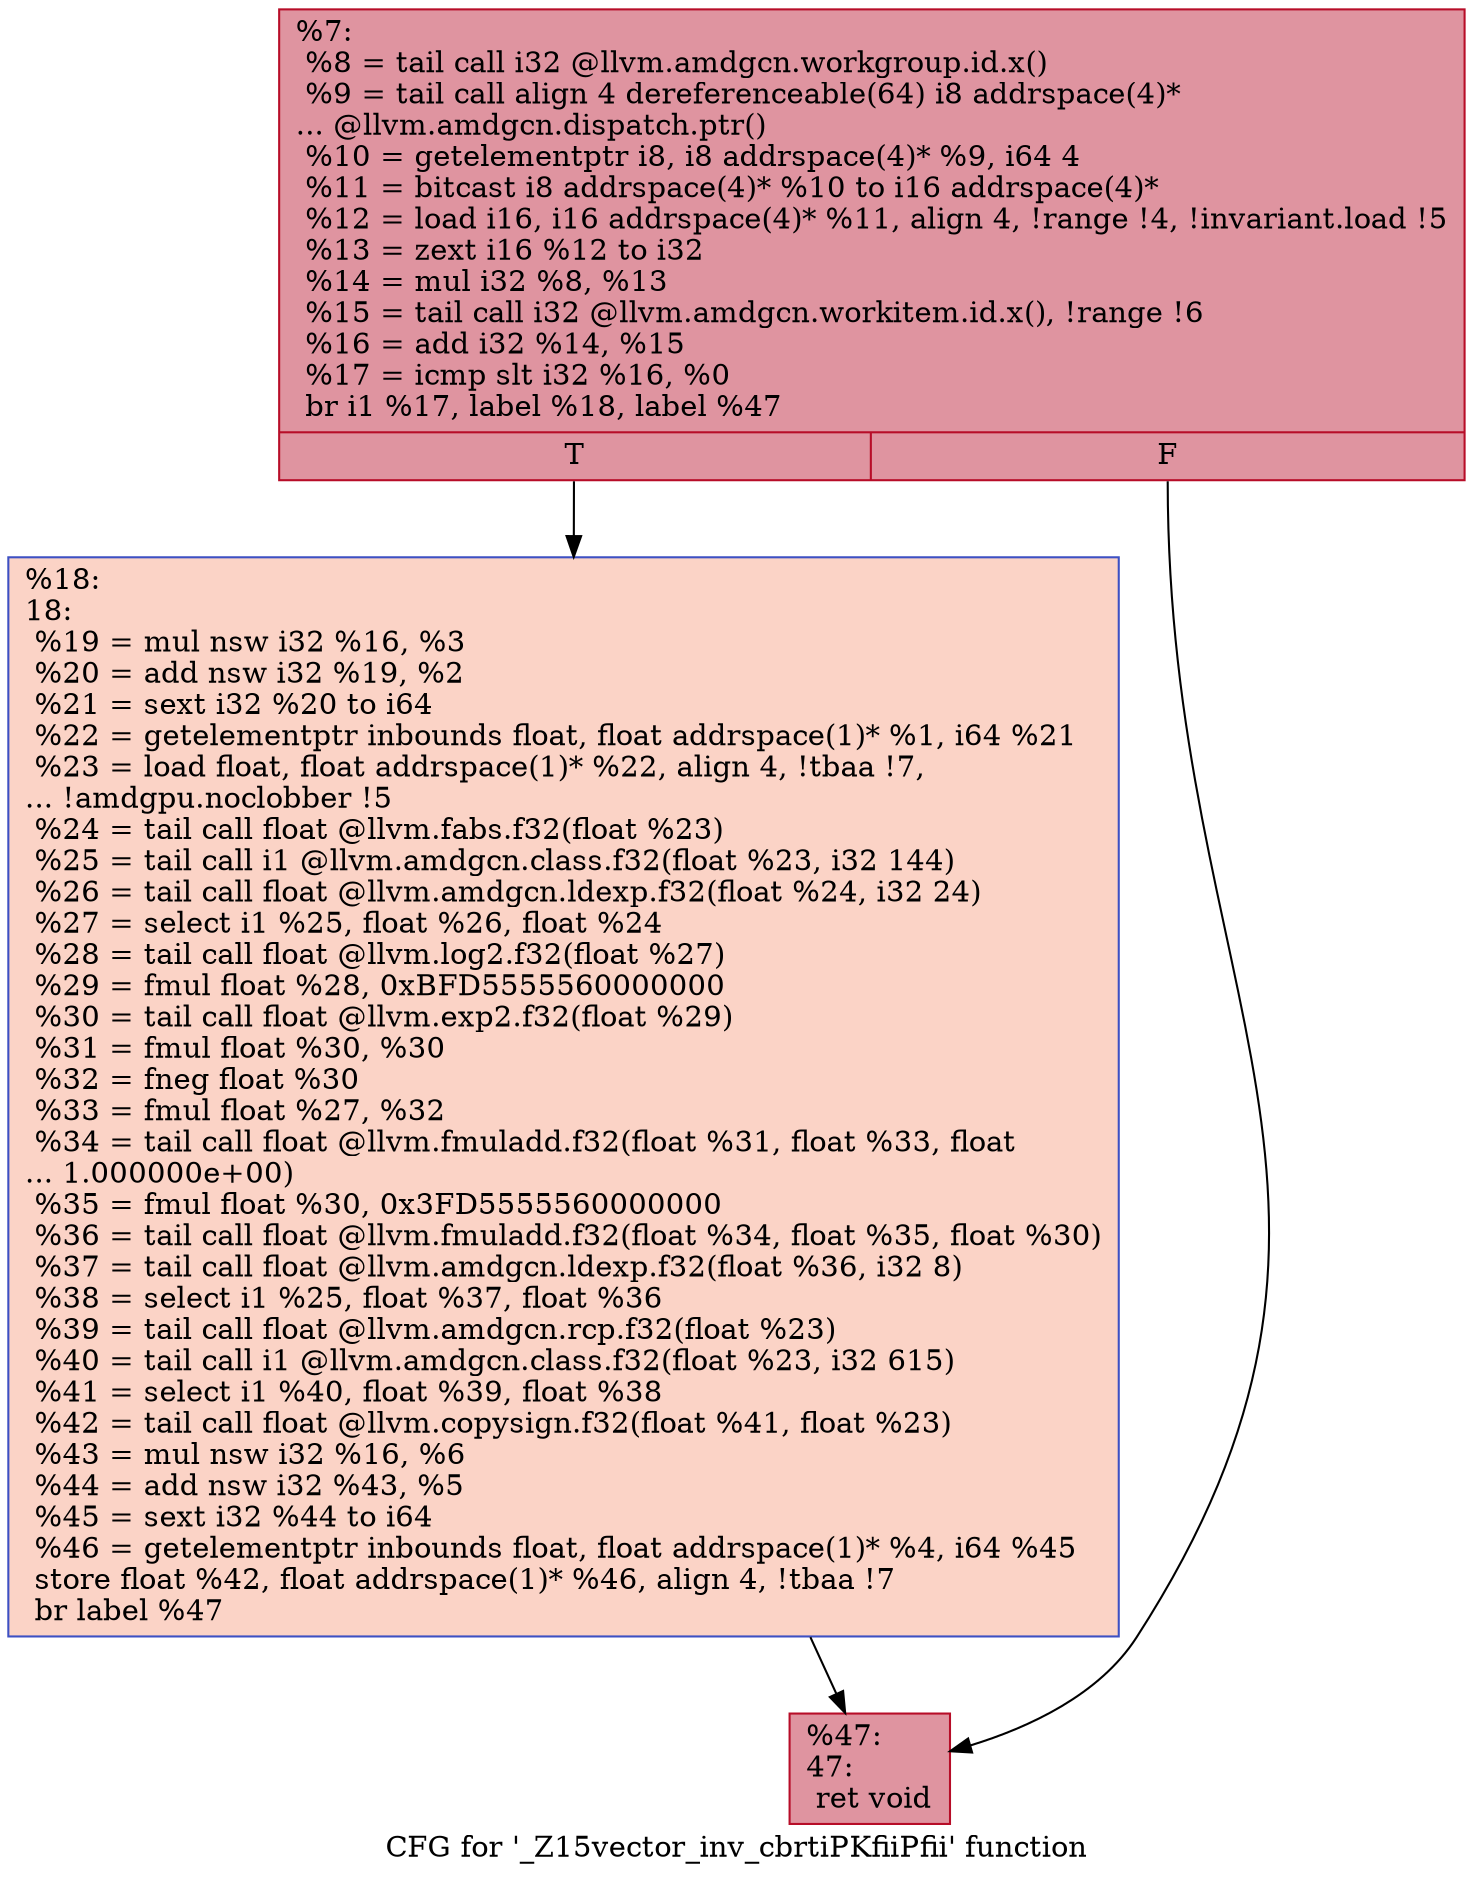 digraph "CFG for '_Z15vector_inv_cbrtiPKfiiPfii' function" {
	label="CFG for '_Z15vector_inv_cbrtiPKfiiPfii' function";

	Node0x499ea60 [shape=record,color="#b70d28ff", style=filled, fillcolor="#b70d2870",label="{%7:\l  %8 = tail call i32 @llvm.amdgcn.workgroup.id.x()\l  %9 = tail call align 4 dereferenceable(64) i8 addrspace(4)*\l... @llvm.amdgcn.dispatch.ptr()\l  %10 = getelementptr i8, i8 addrspace(4)* %9, i64 4\l  %11 = bitcast i8 addrspace(4)* %10 to i16 addrspace(4)*\l  %12 = load i16, i16 addrspace(4)* %11, align 4, !range !4, !invariant.load !5\l  %13 = zext i16 %12 to i32\l  %14 = mul i32 %8, %13\l  %15 = tail call i32 @llvm.amdgcn.workitem.id.x(), !range !6\l  %16 = add i32 %14, %15\l  %17 = icmp slt i32 %16, %0\l  br i1 %17, label %18, label %47\l|{<s0>T|<s1>F}}"];
	Node0x499ea60:s0 -> Node0x49a0990;
	Node0x499ea60:s1 -> Node0x49a0a20;
	Node0x49a0990 [shape=record,color="#3d50c3ff", style=filled, fillcolor="#f59c7d70",label="{%18:\l18:                                               \l  %19 = mul nsw i32 %16, %3\l  %20 = add nsw i32 %19, %2\l  %21 = sext i32 %20 to i64\l  %22 = getelementptr inbounds float, float addrspace(1)* %1, i64 %21\l  %23 = load float, float addrspace(1)* %22, align 4, !tbaa !7,\l... !amdgpu.noclobber !5\l  %24 = tail call float @llvm.fabs.f32(float %23)\l  %25 = tail call i1 @llvm.amdgcn.class.f32(float %23, i32 144)\l  %26 = tail call float @llvm.amdgcn.ldexp.f32(float %24, i32 24)\l  %27 = select i1 %25, float %26, float %24\l  %28 = tail call float @llvm.log2.f32(float %27)\l  %29 = fmul float %28, 0xBFD5555560000000\l  %30 = tail call float @llvm.exp2.f32(float %29)\l  %31 = fmul float %30, %30\l  %32 = fneg float %30\l  %33 = fmul float %27, %32\l  %34 = tail call float @llvm.fmuladd.f32(float %31, float %33, float\l... 1.000000e+00)\l  %35 = fmul float %30, 0x3FD5555560000000\l  %36 = tail call float @llvm.fmuladd.f32(float %34, float %35, float %30)\l  %37 = tail call float @llvm.amdgcn.ldexp.f32(float %36, i32 8)\l  %38 = select i1 %25, float %37, float %36\l  %39 = tail call float @llvm.amdgcn.rcp.f32(float %23)\l  %40 = tail call i1 @llvm.amdgcn.class.f32(float %23, i32 615)\l  %41 = select i1 %40, float %39, float %38\l  %42 = tail call float @llvm.copysign.f32(float %41, float %23)\l  %43 = mul nsw i32 %16, %6\l  %44 = add nsw i32 %43, %5\l  %45 = sext i32 %44 to i64\l  %46 = getelementptr inbounds float, float addrspace(1)* %4, i64 %45\l  store float %42, float addrspace(1)* %46, align 4, !tbaa !7\l  br label %47\l}"];
	Node0x49a0990 -> Node0x49a0a20;
	Node0x49a0a20 [shape=record,color="#b70d28ff", style=filled, fillcolor="#b70d2870",label="{%47:\l47:                                               \l  ret void\l}"];
}
